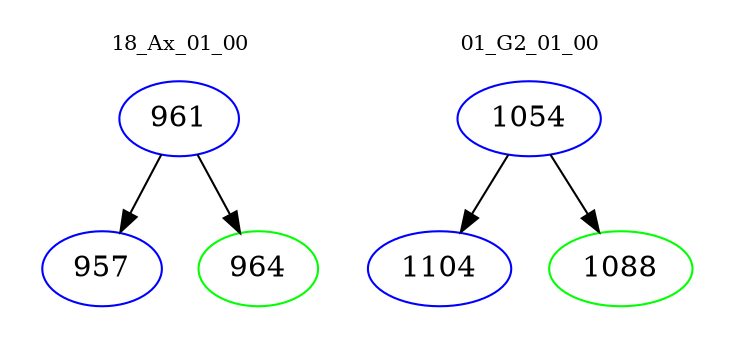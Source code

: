 digraph{
subgraph cluster_0 {
color = white
label = "18_Ax_01_00";
fontsize=10;
T0_961 [label="961", color="blue"]
T0_961 -> T0_957 [color="black"]
T0_957 [label="957", color="blue"]
T0_961 -> T0_964 [color="black"]
T0_964 [label="964", color="green"]
}
subgraph cluster_1 {
color = white
label = "01_G2_01_00";
fontsize=10;
T1_1054 [label="1054", color="blue"]
T1_1054 -> T1_1104 [color="black"]
T1_1104 [label="1104", color="blue"]
T1_1054 -> T1_1088 [color="black"]
T1_1088 [label="1088", color="green"]
}
}
